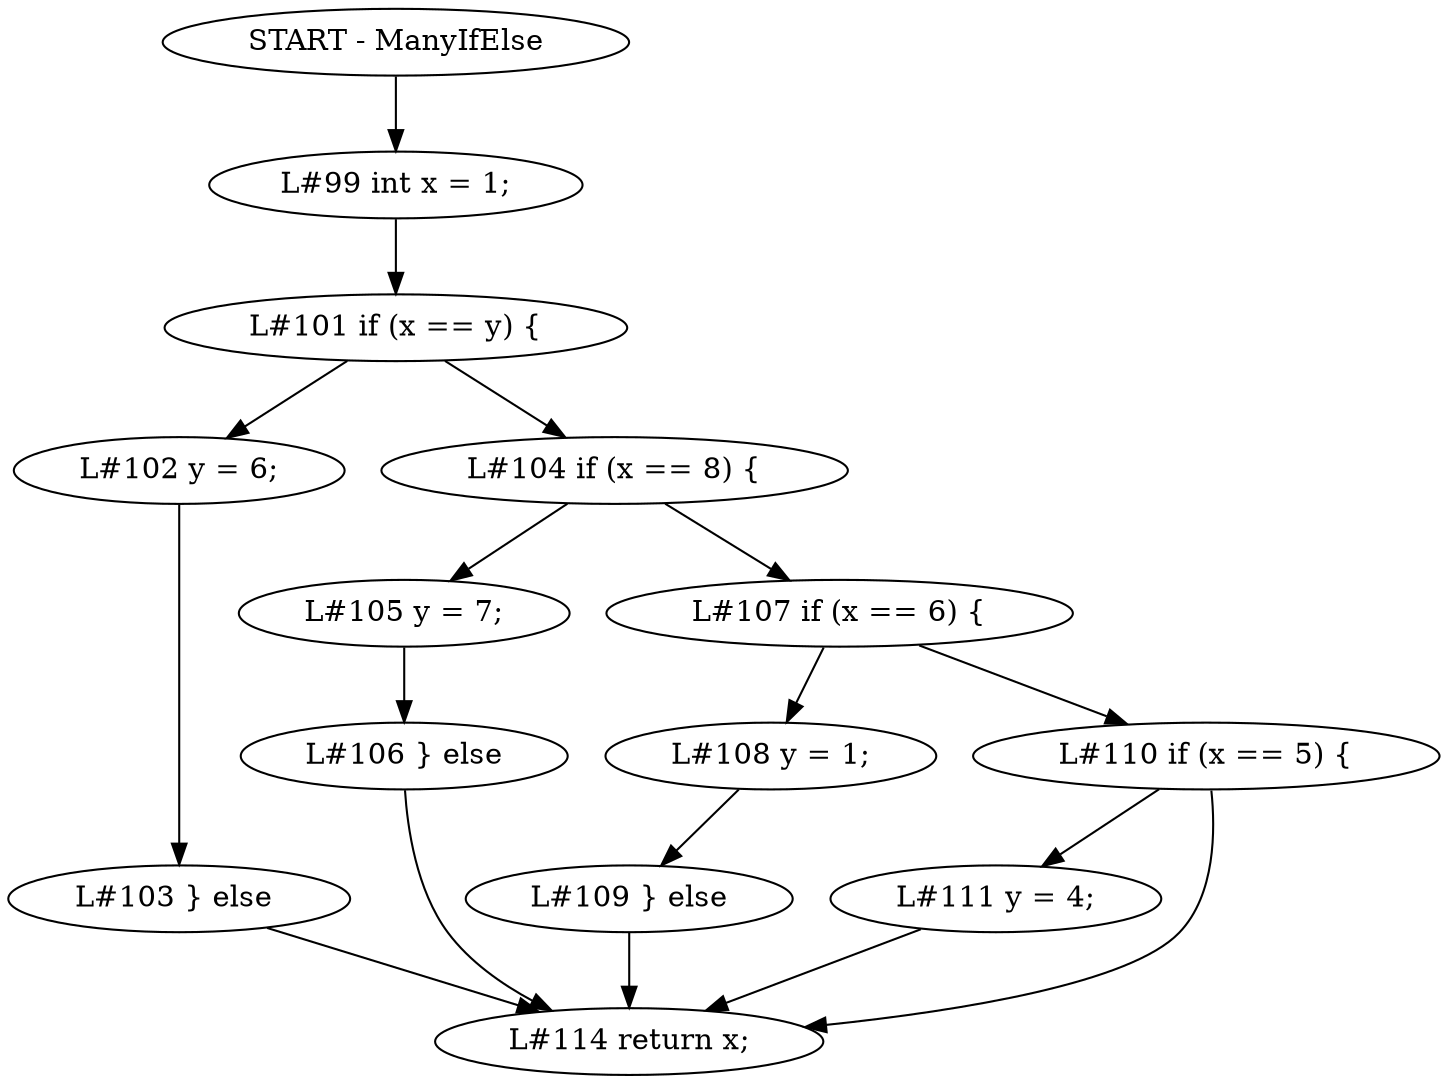 digraph ast {
START [label="START - ManyIfElse",width=0,height=0];
L99 [label="L#99 int x = 1;",width=0,height=0];
L101 [label="L#101 if (x == y) {",width=0,height=0];
L102 [label="L#102 y = 6;",width=0,height=0];
L103 [label="L#103 } else ",width=0,height=0];
L104 [label="L#104 if (x == 8) {",width=0,height=0];
L105 [label="L#105 y = 7;",width=0,height=0];
L106 [label="L#106 } else",width=0,height=0];
L107 [label="L#107 if (x == 6) {",width=0,height=0];
L108 [label="L#108 y = 1;",width=0,height=0];
L109 [label="L#109 } else",width=0,height=0];
L110 [label="L#110 if (x == 5) {",width=0,height=0];
L111 [label="L#111 y = 4;",width=0,height=0];
L114 [label="L#114 return x;",width=0,height=0];
START -> L99
L99 -> L101
L101 -> L102
L102 -> L103
L104 -> L105
L105 -> L106
L107 -> L108
L108 -> L109
L110 -> L111
L111 -> L114
L101 -> L104
L103 -> L114
L104 -> L107
L106 -> L114
L107 -> L110
L109 -> L114
L110 -> L114
}
